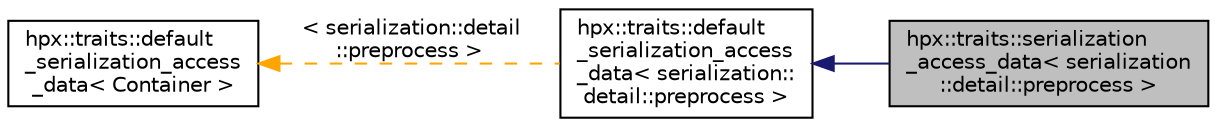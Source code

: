 digraph "hpx::traits::serialization_access_data&lt; serialization::detail::preprocess &gt;"
{
  edge [fontname="Helvetica",fontsize="10",labelfontname="Helvetica",labelfontsize="10"];
  node [fontname="Helvetica",fontsize="10",shape=record];
  rankdir="LR";
  Node0 [label="hpx::traits::serialization\l_access_data\< serialization\l::detail::preprocess \>",height=0.2,width=0.4,color="black", fillcolor="grey75", style="filled", fontcolor="black"];
  Node1 -> Node0 [dir="back",color="midnightblue",fontsize="10",style="solid",fontname="Helvetica"];
  Node1 [label="hpx::traits::default\l_serialization_access\l_data\< serialization::\ldetail::preprocess \>",height=0.2,width=0.4,color="black", fillcolor="white", style="filled",URL="$d5/d24/structhpx_1_1traits_1_1default__serialization__access__data.html"];
  Node2 -> Node1 [dir="back",color="orange",fontsize="10",style="dashed",label=" \< serialization::detail\l::preprocess \>" ,fontname="Helvetica"];
  Node2 [label="hpx::traits::default\l_serialization_access\l_data\< Container \>",height=0.2,width=0.4,color="black", fillcolor="white", style="filled",URL="$d5/d24/structhpx_1_1traits_1_1default__serialization__access__data.html"];
}
